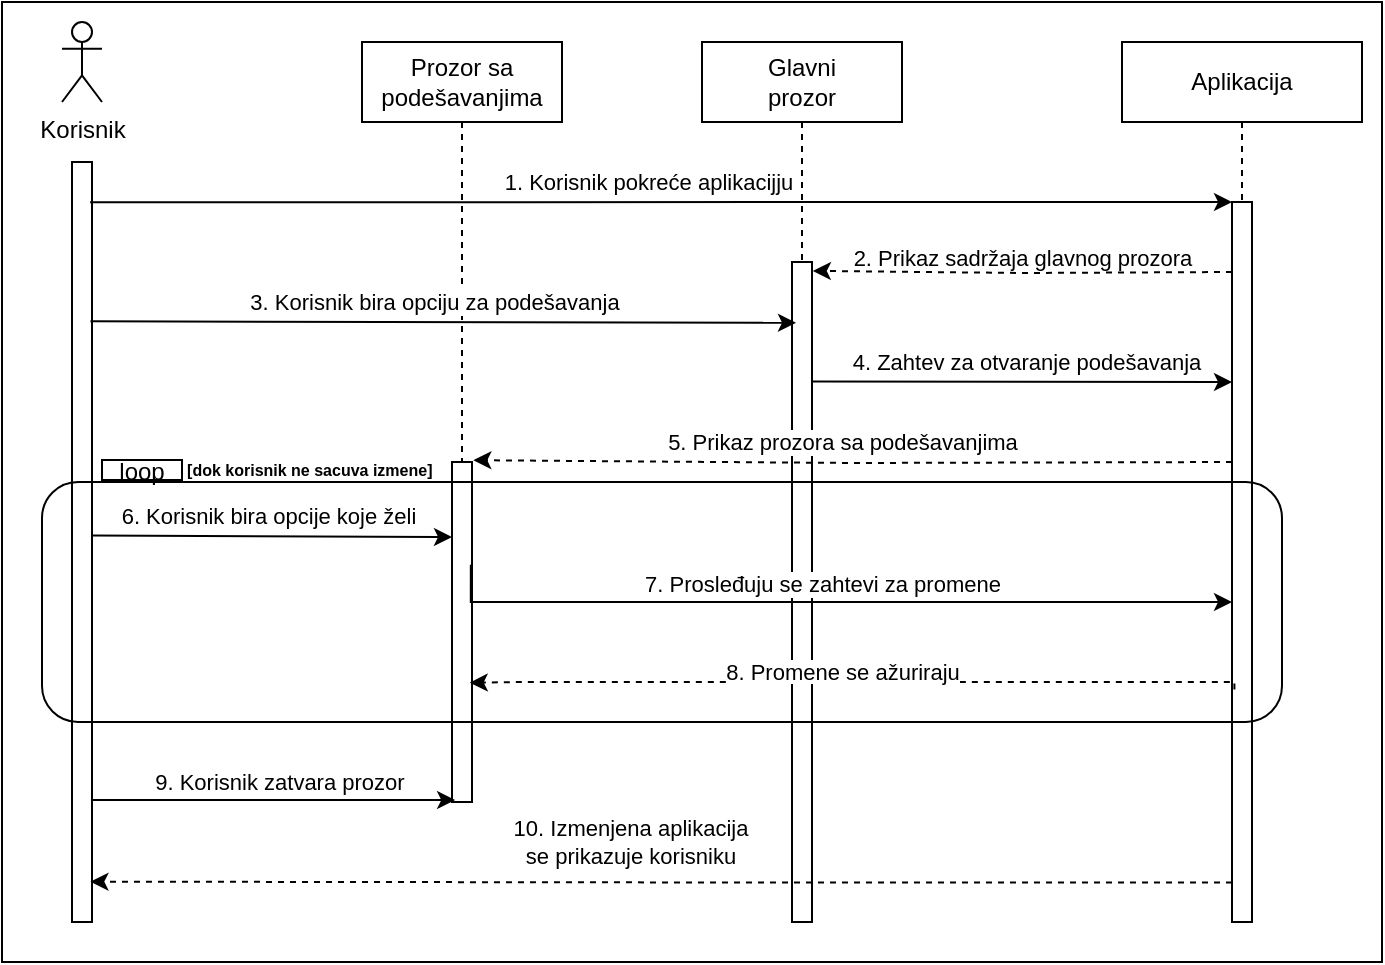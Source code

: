 <mxfile version="22.1.11" type="device">
  <diagram id="zjK6OgsOYJaDhMb_vuTh" name="Page-1">
    <mxGraphModel dx="1050" dy="541" grid="1" gridSize="10" guides="1" tooltips="1" connect="1" arrows="1" fold="1" page="1" pageScale="1" pageWidth="827" pageHeight="1169" math="0" shadow="0">
      <root>
        <mxCell id="0" />
        <mxCell id="1" parent="0" />
        <mxCell id="9gInP35kRoFo59r-6vyA-49" value="" style="rounded=0;whiteSpace=wrap;html=1;fillColor=default;" parent="1" vertex="1">
          <mxGeometry x="70" y="20" width="690" height="480" as="geometry" />
        </mxCell>
        <mxCell id="9gInP35kRoFo59r-6vyA-42" value="" style="rounded=0;whiteSpace=wrap;html=1;" parent="1" vertex="1">
          <mxGeometry x="295" y="250" width="10" height="170" as="geometry" />
        </mxCell>
        <mxCell id="9gInP35kRoFo59r-6vyA-8" value="" style="rounded=0;whiteSpace=wrap;html=1;" parent="1" vertex="1">
          <mxGeometry x="465" y="150" width="10" height="330" as="geometry" />
        </mxCell>
        <mxCell id="9gInP35kRoFo59r-6vyA-7" value="" style="rounded=0;whiteSpace=wrap;html=1;" parent="1" vertex="1">
          <mxGeometry x="105" y="100" width="10" height="380" as="geometry" />
        </mxCell>
        <mxCell id="9gInP35kRoFo59r-6vyA-9" value="" style="rounded=0;whiteSpace=wrap;html=1;" parent="1" vertex="1">
          <mxGeometry x="685" y="120" width="10" height="360" as="geometry" />
        </mxCell>
        <mxCell id="9gInP35kRoFo59r-6vyA-33" value="" style="rounded=1;whiteSpace=wrap;html=1;align=center;labelPosition=center;verticalLabelPosition=middle;verticalAlign=middle;fillColor=none;" parent="1" vertex="1">
          <mxGeometry x="90" y="260" width="620" height="120" as="geometry" />
        </mxCell>
        <mxCell id="9gInP35kRoFo59r-6vyA-1" value="Korisnik&lt;br&gt;" style="shape=umlActor;verticalLabelPosition=bottom;verticalAlign=top;html=1;outlineConnect=0;" parent="1" vertex="1">
          <mxGeometry x="100" y="30" width="20" height="40" as="geometry" />
        </mxCell>
        <mxCell id="9gInP35kRoFo59r-6vyA-13" style="edgeStyle=orthogonalEdgeStyle;rounded=0;orthogonalLoop=1;jettySize=auto;html=1;endArrow=none;endFill=0;dashed=1;" parent="1" source="9gInP35kRoFo59r-6vyA-4" target="9gInP35kRoFo59r-6vyA-8" edge="1">
          <mxGeometry relative="1" as="geometry" />
        </mxCell>
        <mxCell id="9gInP35kRoFo59r-6vyA-4" value="Glavni&lt;br&gt;prozor" style="rounded=0;whiteSpace=wrap;html=1;" parent="1" vertex="1">
          <mxGeometry x="420" y="40" width="100" height="40" as="geometry" />
        </mxCell>
        <mxCell id="9gInP35kRoFo59r-6vyA-17" style="edgeStyle=orthogonalEdgeStyle;rounded=0;orthogonalLoop=1;jettySize=auto;html=1;endArrow=none;endFill=0;dashed=1;" parent="1" source="9gInP35kRoFo59r-6vyA-5" target="9gInP35kRoFo59r-6vyA-9" edge="1">
          <mxGeometry relative="1" as="geometry" />
        </mxCell>
        <mxCell id="9gInP35kRoFo59r-6vyA-5" value="Aplikacija" style="rounded=0;whiteSpace=wrap;html=1;" parent="1" vertex="1">
          <mxGeometry x="630" y="40" width="120" height="40" as="geometry" />
        </mxCell>
        <mxCell id="9gInP35kRoFo59r-6vyA-19" value="1. Korisnik pokreće aplikacijju" style="endArrow=classic;html=1;rounded=0;entryX=0;entryY=0;entryDx=0;entryDy=0;exitX=0.906;exitY=0.053;exitDx=0;exitDy=0;exitPerimeter=0;" parent="1" source="9gInP35kRoFo59r-6vyA-7" target="9gInP35kRoFo59r-6vyA-9" edge="1">
          <mxGeometry x="-0.024" y="10" width="50" height="50" relative="1" as="geometry">
            <mxPoint x="120" y="120" as="sourcePoint" />
            <mxPoint x="540" y="120" as="targetPoint" />
            <mxPoint as="offset" />
          </mxGeometry>
        </mxCell>
        <mxCell id="9gInP35kRoFo59r-6vyA-22" value="&lt;br&gt;&lt;span style=&quot;color: rgb(0, 0, 0); font-family: Helvetica; font-size: 11px; font-style: normal; font-variant-ligatures: normal; font-variant-caps: normal; font-weight: 400; letter-spacing: normal; orphans: 2; text-align: center; text-indent: 0px; text-transform: none; widows: 2; word-spacing: 0px; -webkit-text-stroke-width: 0px; text-decoration-thickness: initial; text-decoration-style: initial; text-decoration-color: initial; float: none; display: inline !important;&quot;&gt;2. Prikaz sadržaja glavnog prozora&lt;/span&gt;" style="edgeStyle=orthogonalEdgeStyle;rounded=0;orthogonalLoop=1;jettySize=auto;html=1;exitX=0;exitY=0.25;exitDx=0;exitDy=0;entryX=1.043;entryY=0.314;entryDx=0;entryDy=0;entryPerimeter=0;dashed=1;labelBackgroundColor=none;verticalAlign=middle;" parent="1" edge="1">
          <mxGeometry x="0.005" y="-14" relative="1" as="geometry">
            <mxPoint x="685" y="155.0" as="sourcePoint" />
            <mxPoint x="475.43" y="154.44" as="targetPoint" />
            <mxPoint as="offset" />
          </mxGeometry>
        </mxCell>
        <mxCell id="9gInP35kRoFo59r-6vyA-24" value="6. Korisnik bira opcije koje želi" style="endArrow=classic;html=1;rounded=0;exitX=1.043;exitY=0.544;exitDx=0;exitDy=0;exitPerimeter=0;entryX=0;entryY=0.25;entryDx=0;entryDy=0;" parent="1" edge="1">
          <mxGeometry x="-0.024" y="10" width="50" height="50" relative="1" as="geometry">
            <mxPoint x="115.43" y="286.72" as="sourcePoint" />
            <mxPoint x="295" y="287.5" as="targetPoint" />
            <mxPoint as="offset" />
          </mxGeometry>
        </mxCell>
        <mxCell id="9gInP35kRoFo59r-6vyA-26" value="7. Prosleđuju se zahtevi za promene" style="edgeStyle=orthogonalEdgeStyle;rounded=0;orthogonalLoop=1;jettySize=auto;html=1;entryX=0;entryY=0.5;entryDx=0;entryDy=0;align=center;labelPosition=center;verticalLabelPosition=middle;verticalAlign=middle;spacing=2;exitX=0.941;exitY=0.302;exitDx=0;exitDy=0;exitPerimeter=0;" parent="1" source="9gInP35kRoFo59r-6vyA-42" edge="1">
          <mxGeometry x="-0.027" y="9" relative="1" as="geometry">
            <mxPoint x="475" y="320" as="sourcePoint" />
            <mxPoint x="685" y="320" as="targetPoint" />
            <mxPoint as="offset" />
            <Array as="points">
              <mxPoint x="495" y="320" />
              <mxPoint x="685" y="320" />
            </Array>
          </mxGeometry>
        </mxCell>
        <mxCell id="9gInP35kRoFo59r-6vyA-30" value="10. Izmenjena aplikacija &lt;br&gt;se prikazuje korisniku" style="edgeStyle=orthogonalEdgeStyle;rounded=0;orthogonalLoop=1;jettySize=auto;html=1;entryX=0.922;entryY=0.789;entryDx=0;entryDy=0;entryPerimeter=0;dashed=1;verticalAlign=middle;exitX=0;exitY=0.945;exitDx=0;exitDy=0;exitPerimeter=0;" parent="1" source="9gInP35kRoFo59r-6vyA-9" edge="1">
          <mxGeometry x="0.054" y="-20" relative="1" as="geometry">
            <mxPoint x="295.59" y="460.07" as="sourcePoint" />
            <mxPoint x="114.22" y="459.82" as="targetPoint" />
            <mxPoint as="offset" />
          </mxGeometry>
        </mxCell>
        <mxCell id="9gInP35kRoFo59r-6vyA-34" value="loop" style="text;html=1;strokeColor=none;fillColor=none;align=center;verticalAlign=middle;whiteSpace=wrap;rounded=0;" parent="1" vertex="1">
          <mxGeometry x="125" y="250" width="30" height="10" as="geometry" />
        </mxCell>
        <mxCell id="9gInP35kRoFo59r-6vyA-35" value="" style="rounded=0;whiteSpace=wrap;html=1;fillColor=none;" parent="1" vertex="1">
          <mxGeometry x="120" y="249" width="40" height="10" as="geometry" />
        </mxCell>
        <mxCell id="9gInP35kRoFo59r-6vyA-39" value="4. Zahtev za otvaranje podešavanja" style="endArrow=classic;html=1;rounded=0;entryX=0;entryY=0;entryDx=0;entryDy=0;exitX=0.967;exitY=0.181;exitDx=0;exitDy=0;exitPerimeter=0;" parent="1" source="9gInP35kRoFo59r-6vyA-8" edge="1">
          <mxGeometry x="0.023" y="10" width="50" height="50" relative="1" as="geometry">
            <mxPoint x="480" y="210" as="sourcePoint" />
            <mxPoint x="685" y="210" as="targetPoint" />
            <mxPoint as="offset" />
          </mxGeometry>
        </mxCell>
        <mxCell id="9gInP35kRoFo59r-6vyA-43" style="edgeStyle=orthogonalEdgeStyle;rounded=0;orthogonalLoop=1;jettySize=auto;html=1;endArrow=none;endFill=0;dashed=1;" parent="1" source="9gInP35kRoFo59r-6vyA-44" target="9gInP35kRoFo59r-6vyA-42" edge="1">
          <mxGeometry relative="1" as="geometry" />
        </mxCell>
        <mxCell id="9gInP35kRoFo59r-6vyA-44" value="Prozor sa podešavanjima" style="rounded=0;whiteSpace=wrap;html=1;" parent="1" vertex="1">
          <mxGeometry x="250" y="40" width="100" height="40" as="geometry" />
        </mxCell>
        <mxCell id="9gInP35kRoFo59r-6vyA-37" value="3. Korisnik bira opciju za podešavanja" style="endArrow=classic;html=1;rounded=0;entryX=0.2;entryY=0.274;entryDx=0;entryDy=0;exitX=0.922;exitY=0.236;exitDx=0;exitDy=0;exitPerimeter=0;entryPerimeter=0;" parent="1" edge="1">
          <mxGeometry x="-0.024" y="10" width="50" height="50" relative="1" as="geometry">
            <mxPoint x="114.22" y="179.68" as="sourcePoint" />
            <mxPoint x="467.0" y="180.42" as="targetPoint" />
            <mxPoint as="offset" />
          </mxGeometry>
        </mxCell>
        <mxCell id="9gInP35kRoFo59r-6vyA-45" value="5. Prikaz prozora sa podešavanjima" style="edgeStyle=orthogonalEdgeStyle;rounded=0;orthogonalLoop=1;jettySize=auto;html=1;entryX=1.067;entryY=0.33;entryDx=0;entryDy=0;entryPerimeter=0;dashed=1;" parent="1" edge="1">
          <mxGeometry x="0.031" y="-10" relative="1" as="geometry">
            <mxPoint x="685" y="250.0" as="sourcePoint" />
            <mxPoint x="305.67" y="249.1" as="targetPoint" />
            <mxPoint as="offset" />
          </mxGeometry>
        </mxCell>
        <mxCell id="9gInP35kRoFo59r-6vyA-27" value="&lt;span style=&quot;color: rgb(0, 0, 0); font-family: Helvetica; font-size: 11px; font-style: normal; font-variant-ligatures: normal; font-variant-caps: normal; font-weight: 400; letter-spacing: normal; orphans: 2; text-align: center; text-indent: 0px; text-transform: none; widows: 2; word-spacing: 0px; -webkit-text-stroke-width: 0px; text-decoration-thickness: initial; text-decoration-style: initial; text-decoration-color: initial; float: none; display: inline !important; background-color: rgb(255, 255, 255);&quot;&gt;8. Promene se ažuriraju&lt;/span&gt;" style="edgeStyle=orthogonalEdgeStyle;rounded=0;orthogonalLoop=1;jettySize=auto;html=1;exitX=0.121;exitY=0.677;exitDx=0;exitDy=0;dashed=1;labelBackgroundColor=none;verticalAlign=middle;exitPerimeter=0;entryX=0.887;entryY=0.649;entryDx=0;entryDy=0;entryPerimeter=0;" parent="1" source="9gInP35kRoFo59r-6vyA-9" target="9gInP35kRoFo59r-6vyA-42" edge="1">
          <mxGeometry x="0.033" y="-5" relative="1" as="geometry">
            <mxPoint x="685" y="355.0" as="sourcePoint" />
            <mxPoint x="310" y="360" as="targetPoint" />
            <mxPoint as="offset" />
            <Array as="points">
              <mxPoint x="686" y="360" />
              <mxPoint x="330" y="360" />
            </Array>
          </mxGeometry>
        </mxCell>
        <mxCell id="9gInP35kRoFo59r-6vyA-48" value="9. Korisnik zatvara prozor&amp;nbsp;" style="endArrow=classic;html=1;rounded=0;exitX=0.948;exitY=0.787;exitDx=0;exitDy=0;exitPerimeter=0;entryX=0.157;entryY=0.648;entryDx=0;entryDy=0;entryPerimeter=0;" parent="1" edge="1">
          <mxGeometry x="0.049" y="9" width="50" height="50" relative="1" as="geometry">
            <mxPoint x="114.48" y="419.06" as="sourcePoint" />
            <mxPoint x="296.57" y="419.04" as="targetPoint" />
            <mxPoint as="offset" />
          </mxGeometry>
        </mxCell>
        <mxCell id="DZKCAyb4DBif9V937d9x-1" value="[dok korisnik ne sacuva izmene]&amp;nbsp;" style="text;html=1;strokeColor=none;fillColor=none;align=center;verticalAlign=middle;whiteSpace=wrap;rounded=0;fontStyle=1;fontSize=8;" parent="1" vertex="1">
          <mxGeometry x="155" y="239" width="140" height="30" as="geometry" />
        </mxCell>
      </root>
    </mxGraphModel>
  </diagram>
</mxfile>
